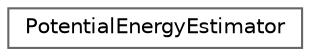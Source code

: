 digraph "Graphical Class Hierarchy"
{
 // LATEX_PDF_SIZE
  bgcolor="transparent";
  edge [fontname=Helvetica,fontsize=10,labelfontname=Helvetica,labelfontsize=10];
  node [fontname=Helvetica,fontsize=10,shape=box,height=0.2,width=0.4];
  rankdir="LR";
  Node0 [id="Node000000",label="PotentialEnergyEstimator",height=0.2,width=0.4,color="grey40", fillcolor="white", style="filled",URL="$classPotentialEnergyEstimator.html",tooltip="Class for defining Cluster Expansion Hamiltonian."];
}
